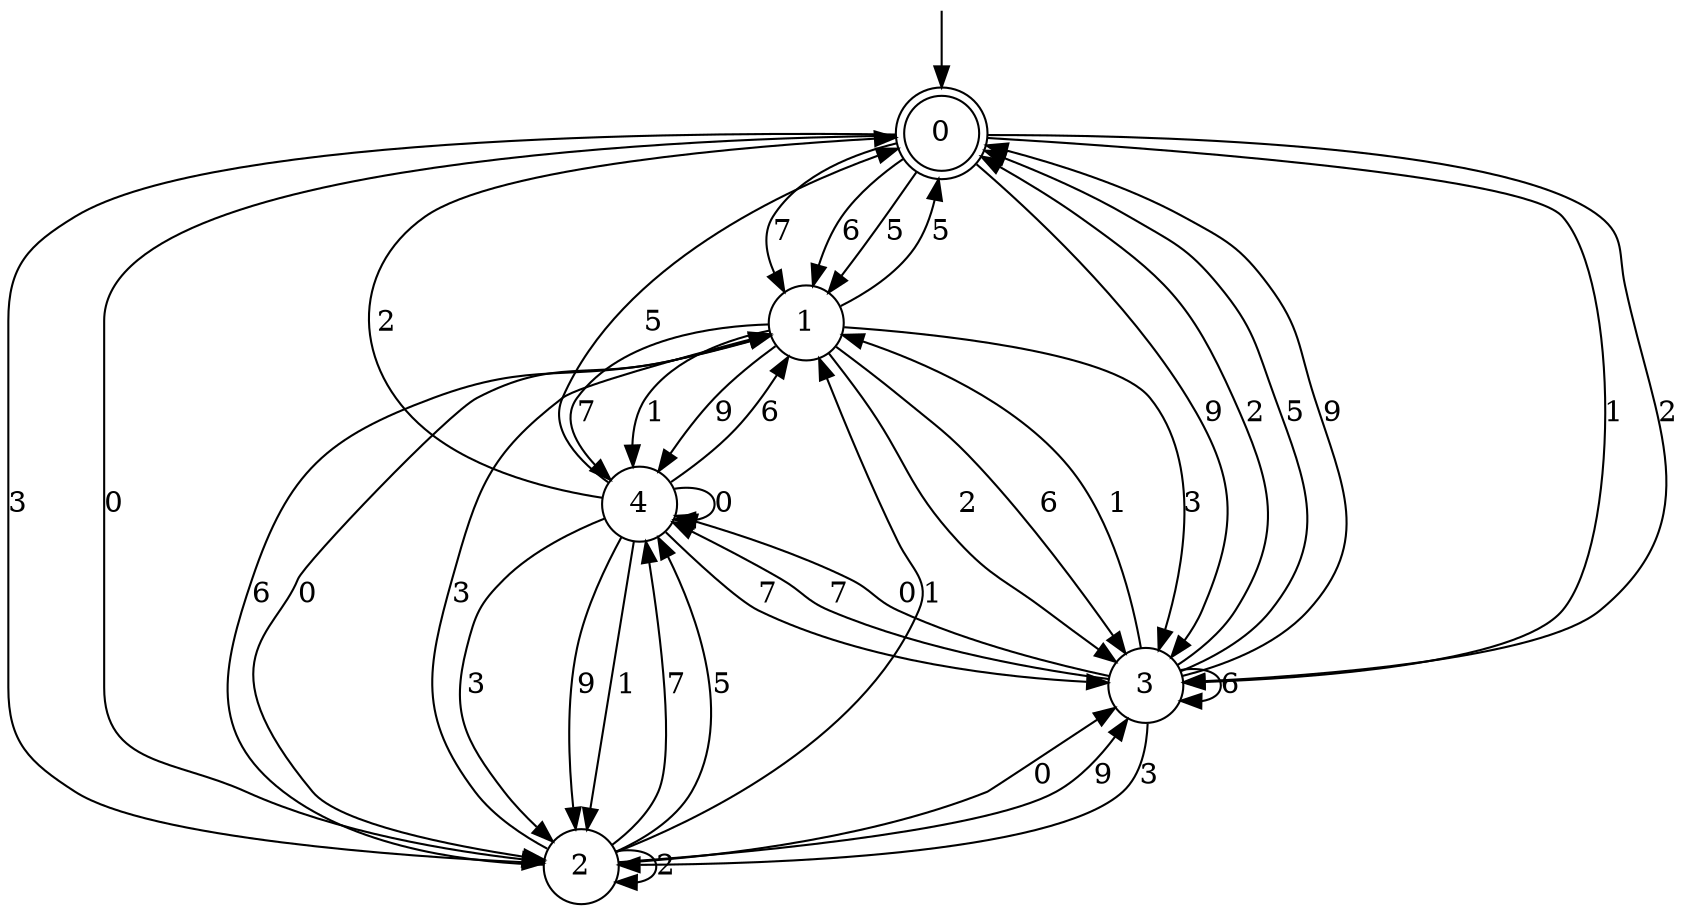 digraph g {

	s0 [shape="doublecircle" label="0"];
	s1 [shape="circle" label="1"];
	s2 [shape="circle" label="2"];
	s3 [shape="circle" label="3"];
	s4 [shape="circle" label="4"];
	s0 -> s1 [label="7"];
	s0 -> s2 [label="3"];
	s0 -> s2 [label="0"];
	s0 -> s3 [label="1"];
	s0 -> s3 [label="2"];
	s0 -> s1 [label="6"];
	s0 -> s1 [label="5"];
	s0 -> s3 [label="9"];
	s1 -> s4 [label="7"];
	s1 -> s3 [label="3"];
	s1 -> s2 [label="0"];
	s1 -> s4 [label="1"];
	s1 -> s3 [label="2"];
	s1 -> s3 [label="6"];
	s1 -> s0 [label="5"];
	s1 -> s4 [label="9"];
	s2 -> s4 [label="7"];
	s2 -> s1 [label="3"];
	s2 -> s3 [label="0"];
	s2 -> s1 [label="1"];
	s2 -> s2 [label="2"];
	s2 -> s1 [label="6"];
	s2 -> s4 [label="5"];
	s2 -> s3 [label="9"];
	s3 -> s4 [label="7"];
	s3 -> s2 [label="3"];
	s3 -> s4 [label="0"];
	s3 -> s1 [label="1"];
	s3 -> s0 [label="2"];
	s3 -> s3 [label="6"];
	s3 -> s0 [label="5"];
	s3 -> s0 [label="9"];
	s4 -> s3 [label="7"];
	s4 -> s2 [label="3"];
	s4 -> s4 [label="0"];
	s4 -> s2 [label="1"];
	s4 -> s0 [label="2"];
	s4 -> s1 [label="6"];
	s4 -> s0 [label="5"];
	s4 -> s2 [label="9"];

__start0 [label="" shape="none" width="0" height="0"];
__start0 -> s0;

}

